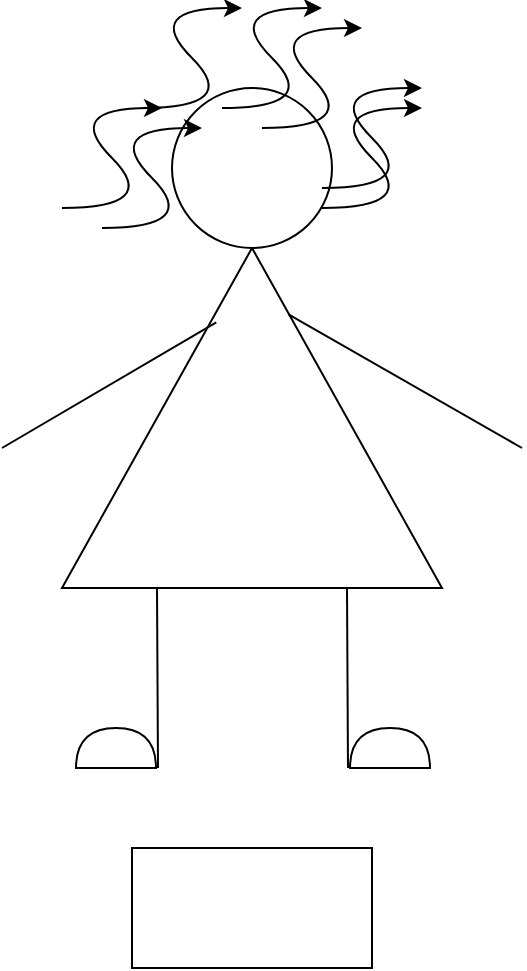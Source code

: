 <mxfile version="14.9.9" type="github">
  <diagram id="4McjJYbZN8BIUwtswG4Y" name="Page-1">
    <mxGraphModel dx="2031" dy="1089" grid="1" gridSize="10" guides="1" tooltips="1" connect="1" arrows="1" fold="1" page="1" pageScale="1" pageWidth="827" pageHeight="1169" math="0" shadow="0">
      <root>
        <mxCell id="0" />
        <mxCell id="1" parent="0" />
        <mxCell id="kJtEakeGHXhRsY7VW4Pb-1" value="" style="triangle;whiteSpace=wrap;html=1;direction=north;" vertex="1" parent="1">
          <mxGeometry x="340" y="140" width="190" height="170" as="geometry" />
        </mxCell>
        <mxCell id="WaMwCPiSNbxv9j4nE1ul-1" value="" style="rounded=0;whiteSpace=wrap;html=1;" vertex="1" parent="1">
          <mxGeometry x="375" y="440" width="120" height="60" as="geometry" />
        </mxCell>
        <mxCell id="kJtEakeGHXhRsY7VW4Pb-2" value="" style="ellipse;whiteSpace=wrap;html=1;aspect=fixed;" vertex="1" parent="1">
          <mxGeometry x="395" y="60" width="80" height="80" as="geometry" />
        </mxCell>
        <mxCell id="kJtEakeGHXhRsY7VW4Pb-3" value="" style="endArrow=none;html=1;entryX=0;entryY=0.25;entryDx=0;entryDy=0;" edge="1" parent="1" target="kJtEakeGHXhRsY7VW4Pb-1">
          <mxGeometry width="50" height="50" relative="1" as="geometry">
            <mxPoint x="388" y="400" as="sourcePoint" />
            <mxPoint x="380" y="400" as="targetPoint" />
          </mxGeometry>
        </mxCell>
        <mxCell id="kJtEakeGHXhRsY7VW4Pb-4" value="" style="endArrow=none;html=1;entryX=0;entryY=0.75;entryDx=0;entryDy=0;" edge="1" parent="1" target="kJtEakeGHXhRsY7VW4Pb-1">
          <mxGeometry width="50" height="50" relative="1" as="geometry">
            <mxPoint x="483" y="400" as="sourcePoint" />
            <mxPoint x="500" y="360" as="targetPoint" />
          </mxGeometry>
        </mxCell>
        <mxCell id="kJtEakeGHXhRsY7VW4Pb-5" value="" style="shape=or;whiteSpace=wrap;html=1;direction=north;" vertex="1" parent="1">
          <mxGeometry x="347" y="380" width="40" height="20" as="geometry" />
        </mxCell>
        <mxCell id="kJtEakeGHXhRsY7VW4Pb-6" value="" style="shape=or;whiteSpace=wrap;html=1;direction=north;" vertex="1" parent="1">
          <mxGeometry x="484" y="380" width="40" height="20" as="geometry" />
        </mxCell>
        <mxCell id="kJtEakeGHXhRsY7VW4Pb-7" value="" style="endArrow=none;html=1;entryX=0.781;entryY=0.406;entryDx=0;entryDy=0;entryPerimeter=0;" edge="1" parent="1" target="kJtEakeGHXhRsY7VW4Pb-1">
          <mxGeometry width="50" height="50" relative="1" as="geometry">
            <mxPoint x="310" y="240" as="sourcePoint" />
            <mxPoint x="350" y="150" as="targetPoint" />
          </mxGeometry>
        </mxCell>
        <mxCell id="kJtEakeGHXhRsY7VW4Pb-8" value="" style="endArrow=none;html=1;entryX=0.805;entryY=0.596;entryDx=0;entryDy=0;entryPerimeter=0;" edge="1" parent="1" target="kJtEakeGHXhRsY7VW4Pb-1">
          <mxGeometry width="50" height="50" relative="1" as="geometry">
            <mxPoint x="570" y="240" as="sourcePoint" />
            <mxPoint x="426.38" y="185.53" as="targetPoint" />
          </mxGeometry>
        </mxCell>
        <mxCell id="YRUYRmSaNX33V8E0-4Sz-7" value="" style="curved=1;endArrow=classic;html=1;" edge="1" parent="1">
          <mxGeometry width="50" height="50" relative="1" as="geometry">
            <mxPoint x="470" y="120" as="sourcePoint" />
            <mxPoint x="520" y="70" as="targetPoint" />
            <Array as="points">
              <mxPoint x="520" y="120" />
              <mxPoint x="470" y="70" />
            </Array>
          </mxGeometry>
        </mxCell>
        <mxCell id="YRUYRmSaNX33V8E0-4Sz-8" value="" style="curved=1;endArrow=classic;html=1;" edge="1" parent="1">
          <mxGeometry width="50" height="50" relative="1" as="geometry">
            <mxPoint x="340" y="120" as="sourcePoint" />
            <mxPoint x="390" y="70" as="targetPoint" />
            <Array as="points">
              <mxPoint x="390" y="120" />
              <mxPoint x="340" y="70" />
            </Array>
          </mxGeometry>
        </mxCell>
        <mxCell id="YRUYRmSaNX33V8E0-4Sz-9" value="" style="curved=1;endArrow=classic;html=1;" edge="1" parent="1">
          <mxGeometry width="50" height="50" relative="1" as="geometry">
            <mxPoint x="360" y="130" as="sourcePoint" />
            <mxPoint x="410" y="80" as="targetPoint" />
            <Array as="points">
              <mxPoint x="410" y="130" />
              <mxPoint x="360" y="80" />
            </Array>
          </mxGeometry>
        </mxCell>
        <mxCell id="YRUYRmSaNX33V8E0-4Sz-10" value="" style="curved=1;endArrow=classic;html=1;" edge="1" parent="1">
          <mxGeometry width="50" height="50" relative="1" as="geometry">
            <mxPoint x="470" y="110" as="sourcePoint" />
            <mxPoint x="520" y="60" as="targetPoint" />
            <Array as="points">
              <mxPoint x="520" y="110" />
              <mxPoint x="470" y="60" />
            </Array>
          </mxGeometry>
        </mxCell>
        <mxCell id="YRUYRmSaNX33V8E0-4Sz-11" value="" style="curved=1;endArrow=classic;html=1;fontFamily=Helvetica;fontSize=11;fontColor=#000000;align=center;strokeColor=#000000;" edge="1" parent="1">
          <mxGeometry width="50" height="50" relative="1" as="geometry">
            <mxPoint x="380" y="70" as="sourcePoint" />
            <mxPoint x="430" y="20" as="targetPoint" />
            <Array as="points">
              <mxPoint x="430" y="70" />
              <mxPoint x="380" y="20" />
            </Array>
          </mxGeometry>
        </mxCell>
        <mxCell id="YRUYRmSaNX33V8E0-4Sz-12" value="" style="curved=1;endArrow=classic;html=1;" edge="1" parent="1">
          <mxGeometry width="50" height="50" relative="1" as="geometry">
            <mxPoint x="420" y="70" as="sourcePoint" />
            <mxPoint x="470" y="20" as="targetPoint" />
            <Array as="points">
              <mxPoint x="470" y="70" />
              <mxPoint x="420" y="20" />
            </Array>
          </mxGeometry>
        </mxCell>
        <mxCell id="YRUYRmSaNX33V8E0-4Sz-13" value="" style="curved=1;endArrow=classic;html=1;" edge="1" parent="1">
          <mxGeometry width="50" height="50" relative="1" as="geometry">
            <mxPoint x="440" y="80" as="sourcePoint" />
            <mxPoint x="490" y="30" as="targetPoint" />
            <Array as="points">
              <mxPoint x="490" y="80" />
              <mxPoint x="440" y="30" />
            </Array>
          </mxGeometry>
        </mxCell>
      </root>
    </mxGraphModel>
  </diagram>
</mxfile>
